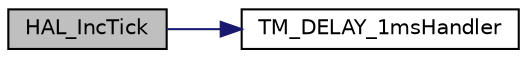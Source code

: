 digraph "HAL_IncTick"
{
  edge [fontname="Helvetica",fontsize="10",labelfontname="Helvetica",labelfontsize="10"];
  node [fontname="Helvetica",fontsize="10",shape=record];
  rankdir="LR";
  Node3 [label="HAL_IncTick",height=0.2,width=0.4,color="black", fillcolor="grey75", style="filled", fontcolor="black"];
  Node3 -> Node4 [color="midnightblue",fontsize="10",style="solid",fontname="Helvetica"];
  Node4 [label="TM_DELAY_1msHandler",height=0.2,width=0.4,color="black", fillcolor="white", style="filled",URL="$group___t_m___d_e_l_a_y___functions.html#gadb034c7ca23c2f3f8a3a1a84004860b1",tooltip="User function, called each 1ms when interrupt from timer happen. "];
}
